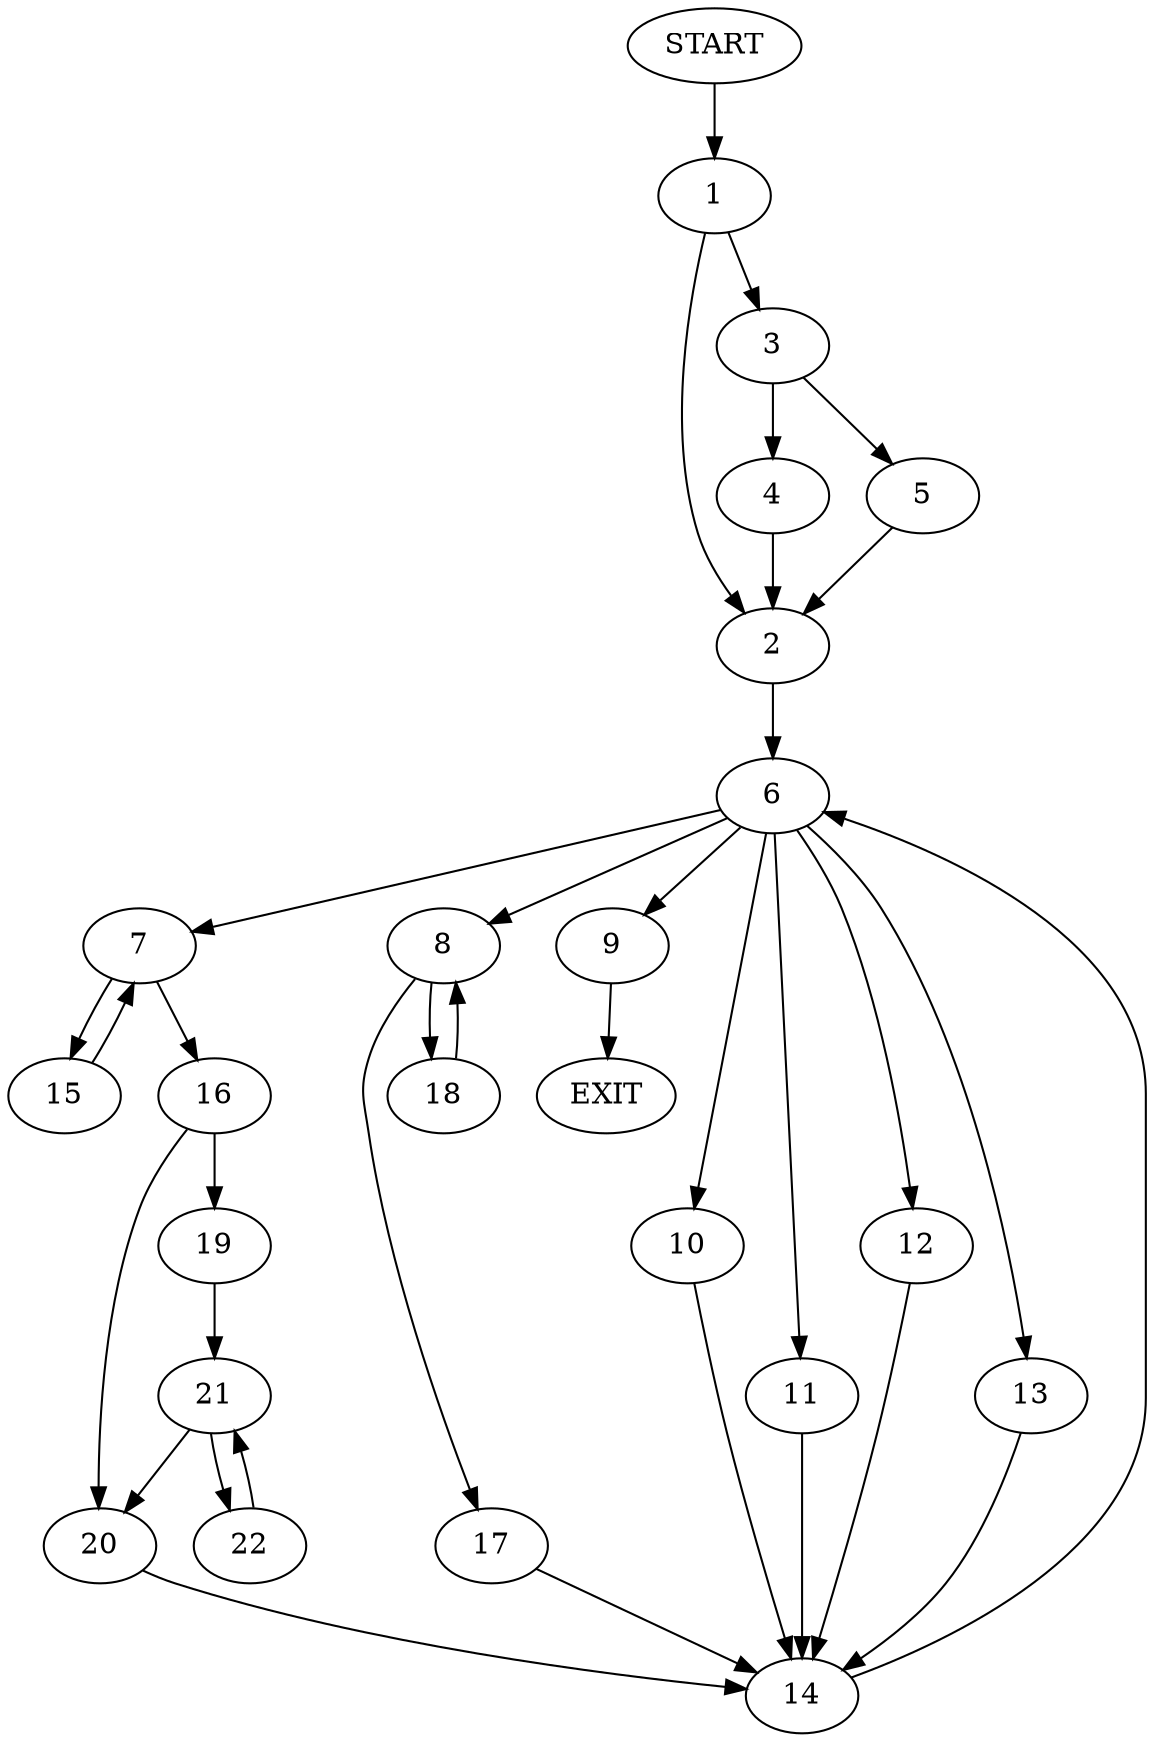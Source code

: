 digraph {
0 [label="START"]
23 [label="EXIT"]
0 -> 1
1 -> 2
1 -> 3
3 -> 4
3 -> 5
2 -> 6
4 -> 2
5 -> 2
6 -> 7
6 -> 8
6 -> 9
6 -> 10
6 -> 11
6 -> 12
6 -> 13
9 -> 23
10 -> 14
13 -> 14
11 -> 14
7 -> 15
7 -> 16
8 -> 17
8 -> 18
12 -> 14
14 -> 6
16 -> 19
16 -> 20
15 -> 7
20 -> 14
19 -> 21
21 -> 22
21 -> 20
22 -> 21
17 -> 14
18 -> 8
}
